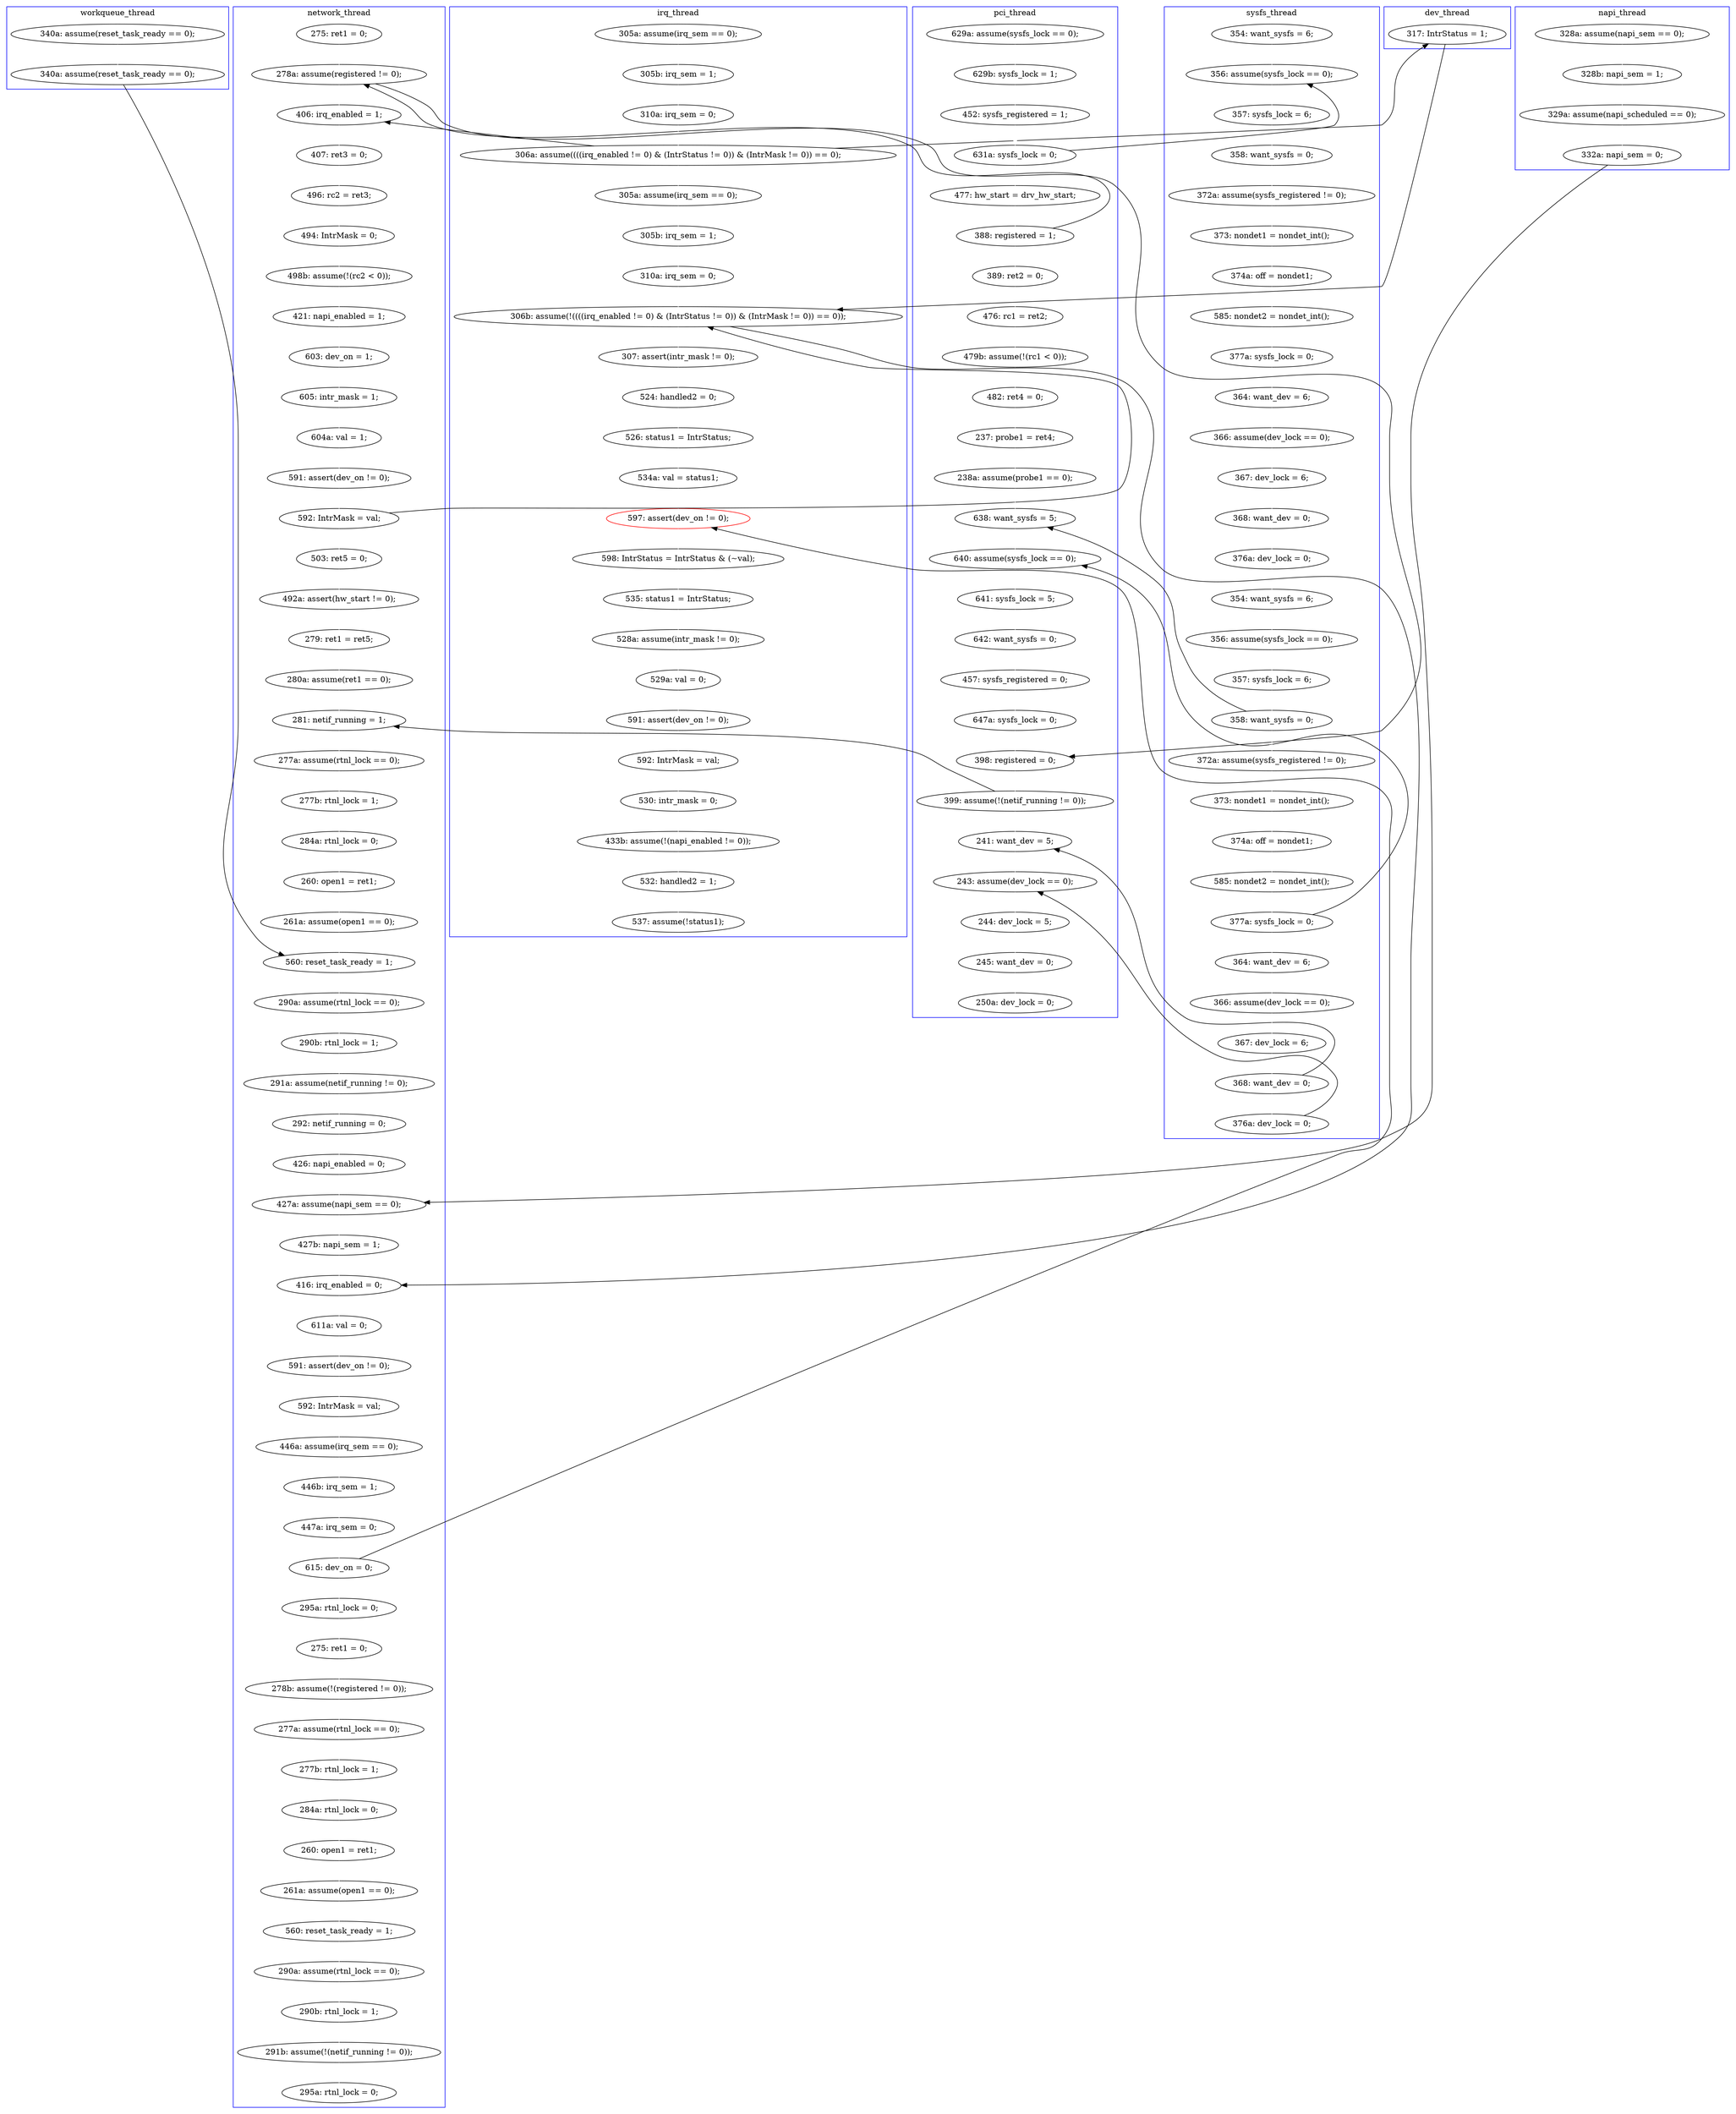 digraph Counterexample {
	166 -> 219 [color = black, style = solid, constraint = false]
	287 -> 293 [color = white, style = solid]
	99 -> 100 [color = white, style = solid]
	49 -> 99 [color = black, style = solid, constraint = false]
	132 -> 166 [color = white, style = solid]
	304 -> 308 [color = white, style = solid]
	191 -> 194 [color = white, style = solid]
	273 -> 285 [color = white, style = solid]
	115 -> 117 [color = white, style = solid]
	232 -> 236 [color = white, style = solid]
	269 -> 270 [color = white, style = solid]
	112 -> 113 [color = white, style = solid]
	68 -> 69 [color = white, style = solid]
	164 -> 174 [color = white, style = solid]
	258 -> 259 [color = white, style = solid]
	210 -> 212 [color = white, style = solid]
	188 -> 189 [color = white, style = solid]
	60 -> 61 [color = white, style = solid]
	281 -> 288 [color = white, style = solid]
	170 -> 257 [color = black, style = solid, constraint = false]
	156 -> 175 [color = white, style = solid]
	71 -> 74 [color = white, style = solid]
	285 -> 287 [color = white, style = solid]
	151 -> 156 [color = white, style = solid]
	108 -> 110 [color = white, style = solid]
	113 -> 114 [color = white, style = solid]
	56 -> 85 [color = white, style = solid]
	70 -> 184 [color = black, style = solid, constraint = false]
	141 -> 151 [color = white, style = solid]
	161 -> 162 [color = black, style = solid, constraint = false]
	213 -> 218 [color = white, style = solid]
	231 -> 232 [color = white, style = solid]
	220 -> 224 [color = white, style = solid]
	206 -> 225 [color = white, style = solid]
	152 -> 153 [color = white, style = solid]
	98 -> 99 [color = white, style = solid]
	49 -> 51 [color = white, style = solid]
	288 -> 289 [color = white, style = solid]
	270 -> 271 [color = white, style = solid]
	126 -> 157 [color = white, style = solid]
	105 -> 108 [color = white, style = solid]
	161 -> 165 [color = white, style = solid]
	118 -> 119 [color = white, style = solid]
	85 -> 87 [color = black, style = solid, constraint = false]
	100 -> 101 [color = white, style = solid]
	169 -> 170 [color = white, style = solid]
	209 -> 210 [color = white, style = solid]
	260 -> 262 [color = white, style = solid]
	51 -> 68 [color = white, style = solid]
	299 -> 301 [color = white, style = solid]
	190 -> 191 [color = white, style = solid]
	252 -> 269 [color = white, style = solid]
	165 -> 168 [color = white, style = solid]
	240 -> 243 [color = white, style = solid]
	184 -> 185 [color = white, style = solid]
	206 -> 224 [color = black, style = solid, constraint = false]
	225 -> 273 [color = white, style = solid]
	249 -> 252 [color = white, style = solid]
	274 -> 277 [color = white, style = solid]
	212 -> 213 [color = white, style = solid]
	117 -> 118 [color = white, style = solid]
	157 -> 162 [color = white, style = solid]
	74 -> 75 [color = white, style = solid]
	140 -> 141 [color = white, style = solid]
	68 -> 70 [color = black, style = solid, constraint = false]
	168 -> 169 [color = white, style = solid]
	240 -> 293 [color = black, style = solid, constraint = false]
	178 -> 187 [color = white, style = solid]
	70 -> 87 [color = white, style = solid]
	120 -> 152 [color = white, style = solid]
	204 -> 206 [color = white, style = solid]
	104 -> 105 [color = white, style = solid]
	163 -> 164 [color = white, style = solid]
	292 -> 318 [color = white, style = solid]
	64 -> 70 [color = white, style = solid]
	198 -> 209 [color = white, style = solid]
	219 -> 220 [color = white, style = solid]
	87 -> 88 [color = white, style = solid]
	301 -> 302 [color = white, style = solid]
	148 -> 206 [color = black, style = solid, constraint = false]
	85 -> 148 [color = black, style = solid, constraint = false]
	110 -> 111 [color = white, style = solid]
	243 -> 249 [color = white, style = solid]
	271 -> 274 [color = white, style = solid]
	257 -> 258 [color = white, style = solid]
	111 -> 112 [color = white, style = solid]
	37 -> 38 [color = white, style = solid]
	236 -> 237 [color = white, style = solid]
	141 -> 206 [color = black, style = solid, constraint = false]
	259 -> 260 [color = white, style = solid]
	103 -> 104 [color = white, style = solid]
	114 -> 115 [color = white, style = solid]
	85 -> 202 [color = white, style = solid]
	277 -> 281 [color = white, style = solid]
	296 -> 298 [color = white, style = solid]
	185 -> 187 [color = black, style = solid, constraint = false]
	162 -> 163 [color = white, style = solid]
	293 -> 294 [color = white, style = solid]
	302 -> 304 [color = white, style = solid]
	180 -> 184 [color = white, style = solid]
	308 -> 310 [color = white, style = solid]
	229 -> 231 [color = white, style = solid]
	134 -> 198 [color = black, style = solid, constraint = false]
	123 -> 126 [color = white, style = solid]
	202 -> 203 [color = white, style = solid]
	55 -> 56 [color = white, style = solid]
	32 -> 134 [color = white, style = solid]
	69 -> 71 [color = white, style = solid]
	54 -> 55 [color = white, style = solid]
	38 -> 45 [color = white, style = solid]
	153 -> 154 [color = white, style = solid]
	101 -> 103 [color = white, style = solid]
	93 -> 127 [color = white, style = solid]
	224 -> 229 [color = white, style = solid]
	185 -> 257 [color = white, style = solid]
	120 -> 157 [color = black, style = solid, constraint = false]
	137 -> 138 [color = white, style = solid]
	138 -> 140 [color = white, style = solid]
	294 -> 296 [color = white, style = solid]
	218 -> 219 [color = white, style = solid]
	175 -> 178 [color = white, style = solid]
	127 -> 131 [color = white, style = solid]
	237 -> 238 [color = white, style = solid]
	189 -> 190 [color = white, style = solid]
	45 -> 49 [color = white, style = solid]
	89 -> 91 [color = white, style = solid]
	194 -> 198 [color = white, style = solid]
	170 -> 199 [color = white, style = solid]
	238 -> 240 [color = white, style = solid]
	75 -> 123 [color = white, style = solid]
	88 -> 89 [color = white, style = solid]
	298 -> 299 [color = white, style = solid]
	159 -> 161 [color = white, style = solid]
	187 -> 188 [color = white, style = solid]
	174 -> 180 [color = white, style = solid]
	199 -> 258 [color = black, style = solid, constraint = false]
	119 -> 120 [color = white, style = solid]
	91 -> 93 [color = white, style = solid]
	131 -> 137 [color = white, style = solid]
	61 -> 132 [color = white, style = solid]
	289 -> 292 [color = white, style = solid]
	310 -> 326 [color = white, style = solid]
	154 -> 159 [color = white, style = solid]
	203 -> 204 [color = white, style = solid]
	subgraph cluster7 {
		label = dev_thread
		color = blue
		148  [label = "317: IntrStatus = 1;"]
	}
	subgraph cluster1 {
		label = pci_thread
		color = blue
		259  [label = "244: dev_lock = 5;"]
		185  [label = "399: assume(!(netif_running != 0));"]
		37  [label = "629a: assume(sysfs_lock == 0);"]
		157  [label = "638: want_sysfs = 5;"]
		45  [label = "452: sysfs_registered = 1;"]
		163  [label = "641: sysfs_lock = 5;"]
		51  [label = "477: hw_start = drv_hw_start;"]
		184  [label = "398: registered = 0;"]
		180  [label = "647a: sysfs_lock = 0;"]
		126  [label = "238a: assume(probe1 == 0);"]
		74  [label = "479b: assume(!(rc1 < 0));"]
		38  [label = "629b: sysfs_lock = 1;"]
		68  [label = "388: registered = 1;"]
		258  [label = "243: assume(dev_lock == 0);"]
		262  [label = "250a: dev_lock = 0;"]
		260  [label = "245: want_dev = 0;"]
		164  [label = "642: want_sysfs = 0;"]
		49  [label = "631a: sysfs_lock = 0;"]
		162  [label = "640: assume(sysfs_lock == 0);"]
		69  [label = "389: ret2 = 0;"]
		257  [label = "241: want_dev = 5;"]
		123  [label = "237: probe1 = ret4;"]
		71  [label = "476: rc1 = ret2;"]
		75  [label = "482: ret4 = 0;"]
		174  [label = "457: sysfs_registered = 0;"]
	}
	subgraph cluster6 {
		label = sysfs_thread
		color = blue
		111  [label = "364: want_dev = 6;"]
		199  [label = "376a: dev_lock = 0;"]
		161  [label = "377a: sysfs_lock = 0;"]
		169  [label = "367: dev_lock = 6;"]
		152  [label = "372a: assume(sysfs_registered != 0);"]
		104  [label = "373: nondet1 = nondet_int();"]
		98  [label = "354: want_sysfs = 6;"]
		101  [label = "358: want_sysfs = 0;"]
		119  [label = "357: sysfs_lock = 6;"]
		115  [label = "376a: dev_lock = 0;"]
		114  [label = "368: want_dev = 0;"]
		117  [label = "354: want_sysfs = 6;"]
		112  [label = "366: assume(dev_lock == 0);"]
		113  [label = "367: dev_lock = 6;"]
		99  [label = "356: assume(sysfs_lock == 0);"]
		170  [label = "368: want_dev = 0;"]
		100  [label = "357: sysfs_lock = 6;"]
		108  [label = "585: nondet2 = nondet_int();"]
		165  [label = "364: want_dev = 6;"]
		103  [label = "372a: assume(sysfs_registered != 0);"]
		154  [label = "374a: off = nondet1;"]
		120  [label = "358: want_sysfs = 0;"]
		168  [label = "366: assume(dev_lock == 0);"]
		110  [label = "377a: sysfs_lock = 0;"]
		153  [label = "373: nondet1 = nondet_int();"]
		118  [label = "356: assume(sysfs_lock == 0);"]
		105  [label = "374a: off = nondet1;"]
		159  [label = "585: nondet2 = nondet_int();"]
	}
	subgraph cluster4 {
		label = napi_thread
		color = blue
		61  [label = "328b: napi_sem = 1;"]
		132  [label = "329a: assume(napi_scheduled == 0);"]
		60  [label = "328a: assume(napi_sem == 0);"]
		166  [label = "332a: napi_sem = 0;"]
	}
	subgraph cluster5 {
		label = workqueue_thread
		color = blue
		134  [label = "340a: assume(reset_task_ready == 0);"]
		32  [label = "340a: assume(reset_task_ready == 0);"]
	}
	subgraph cluster2 {
		label = network_thread
		color = blue
		88  [label = "407: ret3 = 0;"]
		212  [label = "291a: assume(netif_running != 0);"]
		237  [label = "446b: irq_sem = 1;"]
		178  [label = "280a: assume(ret1 == 0);"]
		213  [label = "292: netif_running = 0;"]
		191  [label = "260: open1 = ret1;"]
		156  [label = "492a: assert(hw_start != 0);"]
		189  [label = "277b: rtnl_lock = 1;"]
		224  [label = "416: irq_enabled = 0;"]
		188  [label = "277a: assume(rtnl_lock == 0);"]
		64  [label = "275: ret1 = 0;"]
		238  [label = "447a: irq_sem = 0;"]
		138  [label = "604a: val = 1;"]
		277  [label = "261a: assume(open1 == 0);"]
		209  [label = "290a: assume(rtnl_lock == 0);"]
		137  [label = "605: intr_mask = 1;"]
		318  [label = "295a: rtnl_lock = 0;"]
		289  [label = "290b: rtnl_lock = 1;"]
		288  [label = "290a: assume(rtnl_lock == 0);"]
		249  [label = "275: ret1 = 0;"]
		252  [label = "278b: assume(!(registered != 0));"]
		140  [label = "591: assert(dev_on != 0);"]
		210  [label = "290b: rtnl_lock = 1;"]
		89  [label = "496: rc2 = ret3;"]
		70  [label = "278a: assume(registered != 0);"]
		141  [label = "592: IntrMask = val;"]
		229  [label = "611a: val = 0;"]
		281  [label = "560: reset_task_ready = 1;"]
		151  [label = "503: ret5 = 0;"]
		231  [label = "591: assert(dev_on != 0);"]
		232  [label = "592: IntrMask = val;"]
		218  [label = "426: napi_enabled = 0;"]
		131  [label = "603: dev_on = 1;"]
		271  [label = "284a: rtnl_lock = 0;"]
		127  [label = "421: napi_enabled = 1;"]
		198  [label = "560: reset_task_ready = 1;"]
		187  [label = "281: netif_running = 1;"]
		274  [label = "260: open1 = ret1;"]
		93  [label = "498b: assume(!(rc2 < 0));"]
		240  [label = "615: dev_on = 0;"]
		190  [label = "284a: rtnl_lock = 0;"]
		269  [label = "277a: assume(rtnl_lock == 0);"]
		87  [label = "406: irq_enabled = 1;"]
		91  [label = "494: IntrMask = 0;"]
		292  [label = "291b: assume(!(netif_running != 0));"]
		270  [label = "277b: rtnl_lock = 1;"]
		194  [label = "261a: assume(open1 == 0);"]
		175  [label = "279: ret1 = ret5;"]
		236  [label = "446a: assume(irq_sem == 0);"]
		219  [label = "427a: assume(napi_sem == 0);"]
		220  [label = "427b: napi_sem = 1;"]
		243  [label = "295a: rtnl_lock = 0;"]
	}
	subgraph cluster3 {
		label = irq_thread
		color = blue
		54  [label = "305a: assume(irq_sem == 0);"]
		310  [label = "532: handled2 = 1;"]
		273  [label = "524: handled2 = 0;"]
		293  [label = "597: assert(dev_on != 0);", color = red]
		299  [label = "529a: val = 0;"]
		204  [label = "310a: irq_sem = 0;"]
		206  [label = "306b: assume(!((((irq_enabled != 0) & (IntrStatus != 0)) & (IntrMask != 0)) == 0));"]
		298  [label = "528a: assume(intr_mask != 0);"]
		85  [label = "306a: assume((((irq_enabled != 0) & (IntrStatus != 0)) & (IntrMask != 0)) == 0);"]
		296  [label = "535: status1 = IntrStatus;"]
		202  [label = "305a: assume(irq_sem == 0);"]
		302  [label = "592: IntrMask = val;"]
		301  [label = "591: assert(dev_on != 0);"]
		308  [label = "433b: assume(!(napi_enabled != 0));"]
		56  [label = "310a: irq_sem = 0;"]
		225  [label = "307: assert(intr_mask != 0);"]
		203  [label = "305b: irq_sem = 1;"]
		304  [label = "530: intr_mask = 0;"]
		294  [label = "598: IntrStatus = IntrStatus & (~val);"]
		326  [label = "537: assume(!status1);"]
		285  [label = "526: status1 = IntrStatus;"]
		55  [label = "305b: irq_sem = 1;"]
		287  [label = "534a: val = status1;"]
	}
}